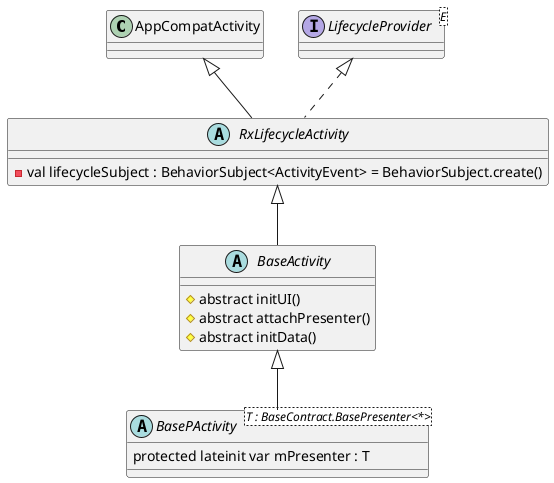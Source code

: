 @startuml

AppCompatActivity <|-- RxLifecycleActivity
LifecycleProvider <|.. RxLifecycleActivity
RxLifecycleActivity <|-- BaseActivity

BaseActivity <|-- BasePActivity

abstract class RxLifecycleActivity {
    -val lifecycleSubject : BehaviorSubject<ActivityEvent> = BehaviorSubject.create()
}

abstract class BasePActivity<T : BaseContract.BasePresenter<*>>{
    protected lateinit var mPresenter : T
}
abstract class BaseActivity{
    #abstract initUI()
    #abstract attachPresenter()
    #abstract initData()
}
interface LifecycleProvider<E>
@enduml